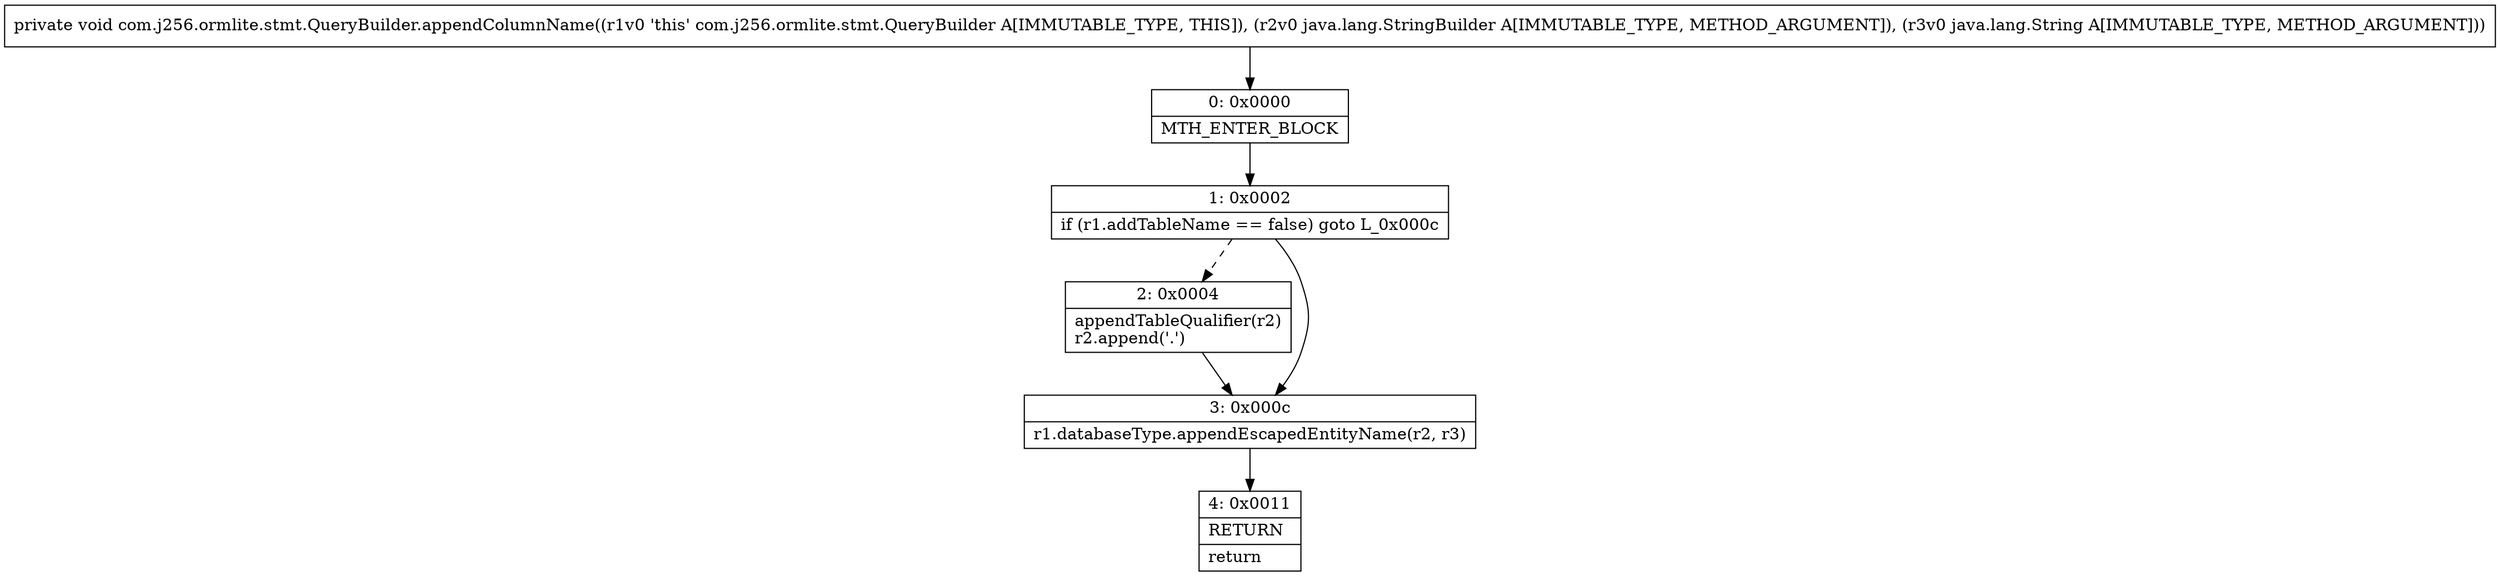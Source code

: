 digraph "CFG forcom.j256.ormlite.stmt.QueryBuilder.appendColumnName(Ljava\/lang\/StringBuilder;Ljava\/lang\/String;)V" {
Node_0 [shape=record,label="{0\:\ 0x0000|MTH_ENTER_BLOCK\l}"];
Node_1 [shape=record,label="{1\:\ 0x0002|if (r1.addTableName == false) goto L_0x000c\l}"];
Node_2 [shape=record,label="{2\:\ 0x0004|appendTableQualifier(r2)\lr2.append('.')\l}"];
Node_3 [shape=record,label="{3\:\ 0x000c|r1.databaseType.appendEscapedEntityName(r2, r3)\l}"];
Node_4 [shape=record,label="{4\:\ 0x0011|RETURN\l|return\l}"];
MethodNode[shape=record,label="{private void com.j256.ormlite.stmt.QueryBuilder.appendColumnName((r1v0 'this' com.j256.ormlite.stmt.QueryBuilder A[IMMUTABLE_TYPE, THIS]), (r2v0 java.lang.StringBuilder A[IMMUTABLE_TYPE, METHOD_ARGUMENT]), (r3v0 java.lang.String A[IMMUTABLE_TYPE, METHOD_ARGUMENT])) }"];
MethodNode -> Node_0;
Node_0 -> Node_1;
Node_1 -> Node_2[style=dashed];
Node_1 -> Node_3;
Node_2 -> Node_3;
Node_3 -> Node_4;
}


